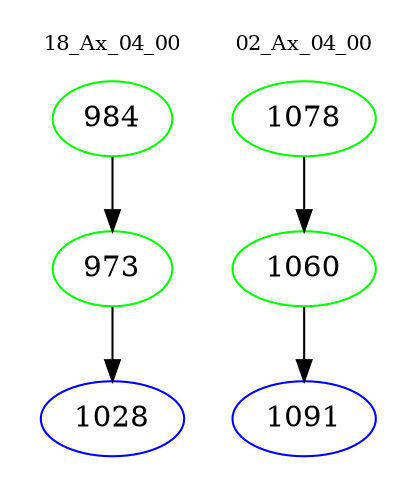 digraph{
subgraph cluster_0 {
color = white
label = "18_Ax_04_00";
fontsize=10;
T0_984 [label="984", color="green"]
T0_984 -> T0_973 [color="black"]
T0_973 [label="973", color="green"]
T0_973 -> T0_1028 [color="black"]
T0_1028 [label="1028", color="blue"]
}
subgraph cluster_1 {
color = white
label = "02_Ax_04_00";
fontsize=10;
T1_1078 [label="1078", color="green"]
T1_1078 -> T1_1060 [color="black"]
T1_1060 [label="1060", color="green"]
T1_1060 -> T1_1091 [color="black"]
T1_1091 [label="1091", color="blue"]
}
}
